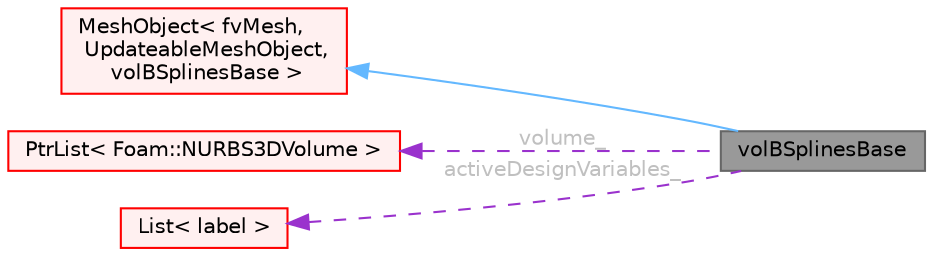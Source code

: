 digraph "volBSplinesBase"
{
 // LATEX_PDF_SIZE
  bgcolor="transparent";
  edge [fontname=Helvetica,fontsize=10,labelfontname=Helvetica,labelfontsize=10];
  node [fontname=Helvetica,fontsize=10,shape=box,height=0.2,width=0.4];
  rankdir="LR";
  Node1 [id="Node000001",label="volBSplinesBase",height=0.2,width=0.4,color="gray40", fillcolor="grey60", style="filled", fontcolor="black",tooltip="Class constructing a number of volumetric B-Splines boxes, read from dynamicMeshDict...."];
  Node2 -> Node1 [id="edge1_Node000001_Node000002",dir="back",color="steelblue1",style="solid",tooltip=" "];
  Node2 [id="Node000002",label="MeshObject\< fvMesh,\l UpdateableMeshObject,\l volBSplinesBase \>",height=0.2,width=0.4,color="red", fillcolor="#FFF0F0", style="filled",URL="$classFoam_1_1MeshObject.html",tooltip=" "];
  Node58 -> Node1 [id="edge2_Node000001_Node000058",dir="back",color="darkorchid3",style="dashed",tooltip=" ",label=" volume_",fontcolor="grey" ];
  Node58 [id="Node000058",label="PtrList\< Foam::NURBS3DVolume \>",height=0.2,width=0.4,color="red", fillcolor="#FFF0F0", style="filled",URL="$classFoam_1_1PtrList.html",tooltip=" "];
  Node61 -> Node1 [id="edge3_Node000001_Node000061",dir="back",color="darkorchid3",style="dashed",tooltip=" ",label=" activeDesignVariables_",fontcolor="grey" ];
  Node61 [id="Node000061",label="List\< label \>",height=0.2,width=0.4,color="red", fillcolor="#FFF0F0", style="filled",URL="$classFoam_1_1List.html",tooltip=" "];
}
